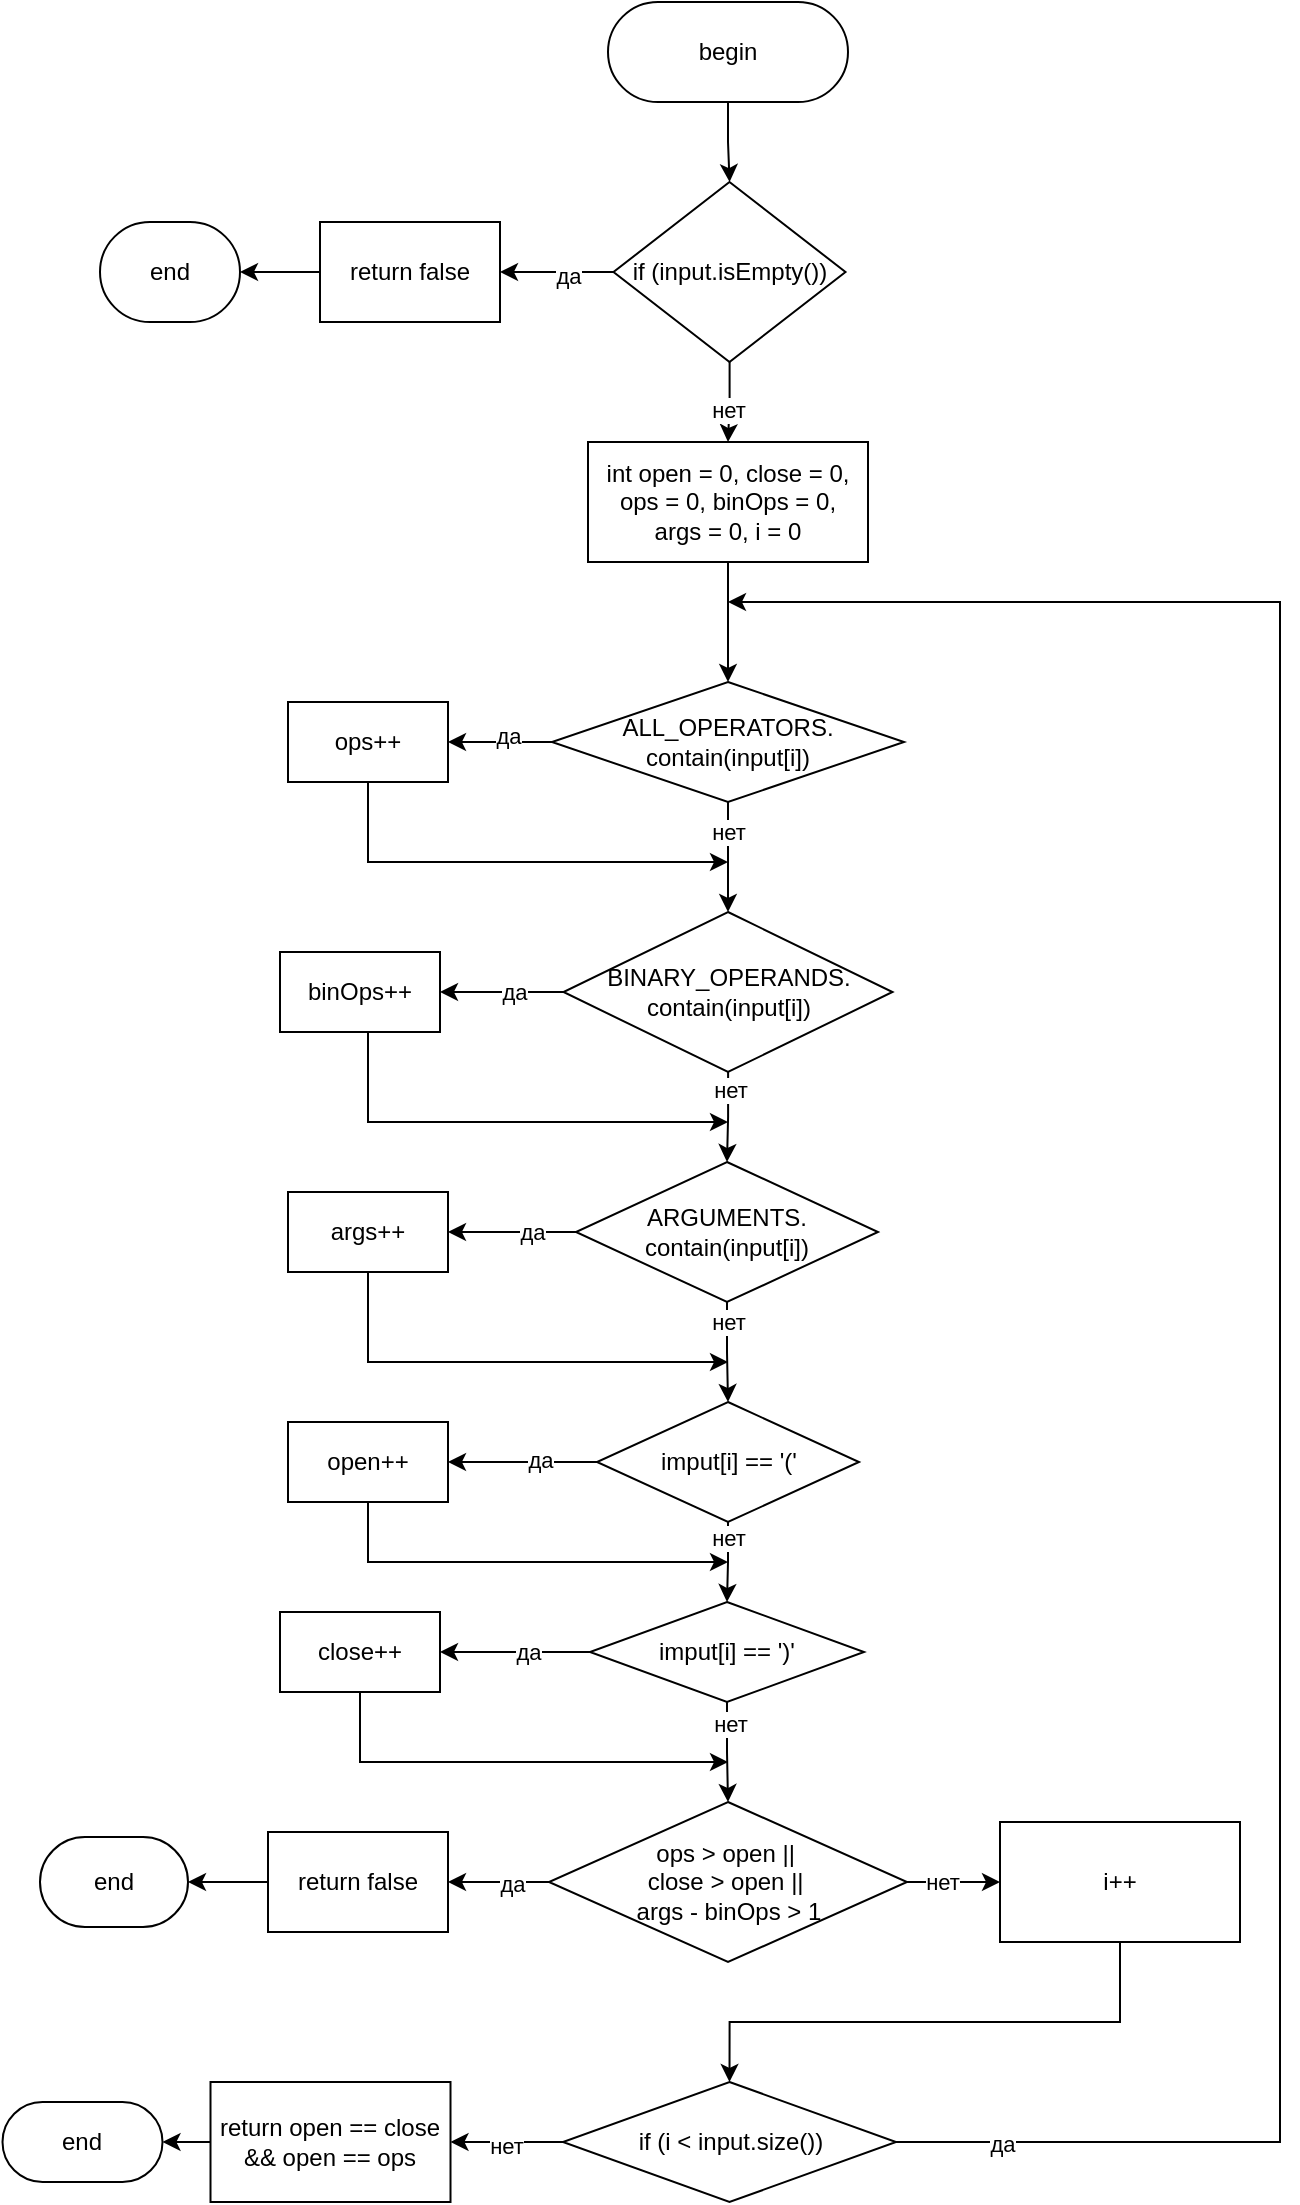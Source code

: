 <mxfile version="27.0.2">
  <diagram id="C5RBs43oDa-KdzZeNtuy" name="Page-1">
    <mxGraphModel dx="1073" dy="683" grid="1" gridSize="10" guides="1" tooltips="1" connect="1" arrows="1" fold="1" page="1" pageScale="1" pageWidth="827" pageHeight="1169" math="0" shadow="0">
      <root>
        <mxCell id="WIyWlLk6GJQsqaUBKTNV-0" />
        <mxCell id="WIyWlLk6GJQsqaUBKTNV-1" parent="WIyWlLk6GJQsqaUBKTNV-0" />
        <mxCell id="cNUfc0mjFIy8eJILB4-j-2" style="edgeStyle=orthogonalEdgeStyle;rounded=0;orthogonalLoop=1;jettySize=auto;html=1;" parent="WIyWlLk6GJQsqaUBKTNV-1" source="cNUfc0mjFIy8eJILB4-j-0" target="cNUfc0mjFIy8eJILB4-j-1" edge="1">
          <mxGeometry relative="1" as="geometry" />
        </mxCell>
        <mxCell id="cNUfc0mjFIy8eJILB4-j-0" value="begin" style="rounded=1;whiteSpace=wrap;html=1;arcSize=50;" parent="WIyWlLk6GJQsqaUBKTNV-1" vertex="1">
          <mxGeometry x="354" y="30" width="120" height="50" as="geometry" />
        </mxCell>
        <mxCell id="cNUfc0mjFIy8eJILB4-j-3" style="edgeStyle=orthogonalEdgeStyle;rounded=0;orthogonalLoop=1;jettySize=auto;html=1;" parent="WIyWlLk6GJQsqaUBKTNV-1" source="cNUfc0mjFIy8eJILB4-j-1" edge="1">
          <mxGeometry relative="1" as="geometry">
            <mxPoint x="300" y="165" as="targetPoint" />
          </mxGeometry>
        </mxCell>
        <mxCell id="zncws9zk3KnkwlzzKdHD-19" value="да" style="edgeLabel;html=1;align=center;verticalAlign=middle;resizable=0;points=[];" vertex="1" connectable="0" parent="cNUfc0mjFIy8eJILB4-j-3">
          <mxGeometry x="-0.174" y="2" relative="1" as="geometry">
            <mxPoint as="offset" />
          </mxGeometry>
        </mxCell>
        <mxCell id="cNUfc0mjFIy8eJILB4-j-11" style="edgeStyle=orthogonalEdgeStyle;rounded=0;orthogonalLoop=1;jettySize=auto;html=1;" parent="WIyWlLk6GJQsqaUBKTNV-1" source="cNUfc0mjFIy8eJILB4-j-1" target="cNUfc0mjFIy8eJILB4-j-10" edge="1">
          <mxGeometry relative="1" as="geometry" />
        </mxCell>
        <mxCell id="zncws9zk3KnkwlzzKdHD-18" value="нет" style="edgeLabel;html=1;align=center;verticalAlign=middle;resizable=0;points=[];" vertex="1" connectable="0" parent="cNUfc0mjFIy8eJILB4-j-11">
          <mxGeometry x="0.22" relative="1" as="geometry">
            <mxPoint as="offset" />
          </mxGeometry>
        </mxCell>
        <mxCell id="cNUfc0mjFIy8eJILB4-j-1" value="if (input.isEmpty())" style="rhombus;whiteSpace=wrap;html=1;" parent="WIyWlLk6GJQsqaUBKTNV-1" vertex="1">
          <mxGeometry x="356.75" y="120" width="116" height="90" as="geometry" />
        </mxCell>
        <mxCell id="cNUfc0mjFIy8eJILB4-j-6" style="edgeStyle=orthogonalEdgeStyle;rounded=0;orthogonalLoop=1;jettySize=auto;html=1;" parent="WIyWlLk6GJQsqaUBKTNV-1" source="cNUfc0mjFIy8eJILB4-j-4" target="cNUfc0mjFIy8eJILB4-j-5" edge="1">
          <mxGeometry relative="1" as="geometry" />
        </mxCell>
        <mxCell id="cNUfc0mjFIy8eJILB4-j-4" value="return false" style="rounded=0;whiteSpace=wrap;html=1;" parent="WIyWlLk6GJQsqaUBKTNV-1" vertex="1">
          <mxGeometry x="210" y="140" width="90" height="50" as="geometry" />
        </mxCell>
        <mxCell id="cNUfc0mjFIy8eJILB4-j-5" value="end" style="rounded=1;whiteSpace=wrap;html=1;arcSize=50;" parent="WIyWlLk6GJQsqaUBKTNV-1" vertex="1">
          <mxGeometry x="100" y="140" width="70" height="50" as="geometry" />
        </mxCell>
        <mxCell id="cNUfc0mjFIy8eJILB4-j-14" style="edgeStyle=orthogonalEdgeStyle;rounded=0;orthogonalLoop=1;jettySize=auto;html=1;" parent="WIyWlLk6GJQsqaUBKTNV-1" source="cNUfc0mjFIy8eJILB4-j-10" target="cNUfc0mjFIy8eJILB4-j-16" edge="1">
          <mxGeometry relative="1" as="geometry">
            <mxPoint x="414" y="350" as="targetPoint" />
          </mxGeometry>
        </mxCell>
        <mxCell id="cNUfc0mjFIy8eJILB4-j-10" value="int open = 0, close = 0,&lt;div&gt;ops = 0, binOps = 0,&lt;br&gt;args = 0, i = 0&lt;/div&gt;" style="rounded=0;whiteSpace=wrap;html=1;" parent="WIyWlLk6GJQsqaUBKTNV-1" vertex="1">
          <mxGeometry x="344" y="250" width="140" height="60" as="geometry" />
        </mxCell>
        <mxCell id="cNUfc0mjFIy8eJILB4-j-21" style="edgeStyle=orthogonalEdgeStyle;rounded=0;orthogonalLoop=1;jettySize=auto;html=1;entryX=1;entryY=0.5;entryDx=0;entryDy=0;" parent="WIyWlLk6GJQsqaUBKTNV-1" source="cNUfc0mjFIy8eJILB4-j-16" target="cNUfc0mjFIy8eJILB4-j-20" edge="1">
          <mxGeometry relative="1" as="geometry" />
        </mxCell>
        <mxCell id="zncws9zk3KnkwlzzKdHD-20" value="да" style="edgeLabel;html=1;align=center;verticalAlign=middle;resizable=0;points=[];" vertex="1" connectable="0" parent="cNUfc0mjFIy8eJILB4-j-21">
          <mxGeometry x="-0.152" y="-3" relative="1" as="geometry">
            <mxPoint as="offset" />
          </mxGeometry>
        </mxCell>
        <mxCell id="cNUfc0mjFIy8eJILB4-j-24" style="edgeStyle=orthogonalEdgeStyle;rounded=0;orthogonalLoop=1;jettySize=auto;html=1;entryX=0.5;entryY=0;entryDx=0;entryDy=0;" parent="WIyWlLk6GJQsqaUBKTNV-1" source="cNUfc0mjFIy8eJILB4-j-16" target="cNUfc0mjFIy8eJILB4-j-22" edge="1">
          <mxGeometry relative="1" as="geometry">
            <mxPoint x="414.1" y="470.049" as="targetPoint" />
          </mxGeometry>
        </mxCell>
        <mxCell id="zncws9zk3KnkwlzzKdHD-11" value="нет" style="edgeLabel;html=1;align=center;verticalAlign=middle;resizable=0;points=[];" vertex="1" connectable="0" parent="cNUfc0mjFIy8eJILB4-j-24">
          <mxGeometry x="-0.466" relative="1" as="geometry">
            <mxPoint as="offset" />
          </mxGeometry>
        </mxCell>
        <mxCell id="cNUfc0mjFIy8eJILB4-j-16" value="ALL_OPERATORS.&lt;div&gt;contain(input[i])&lt;/div&gt;" style="rhombus;whiteSpace=wrap;html=1;" parent="WIyWlLk6GJQsqaUBKTNV-1" vertex="1">
          <mxGeometry x="326" y="370" width="176" height="60" as="geometry" />
        </mxCell>
        <mxCell id="cNUfc0mjFIy8eJILB4-j-52" style="edgeStyle=orthogonalEdgeStyle;rounded=0;orthogonalLoop=1;jettySize=auto;html=1;" parent="WIyWlLk6GJQsqaUBKTNV-1" source="cNUfc0mjFIy8eJILB4-j-20" edge="1">
          <mxGeometry relative="1" as="geometry">
            <Array as="points">
              <mxPoint x="234" y="460" />
              <mxPoint x="414" y="460" />
            </Array>
            <mxPoint x="414" y="460" as="targetPoint" />
          </mxGeometry>
        </mxCell>
        <mxCell id="cNUfc0mjFIy8eJILB4-j-20" value="ops++" style="rounded=0;whiteSpace=wrap;html=1;" parent="WIyWlLk6GJQsqaUBKTNV-1" vertex="1">
          <mxGeometry x="194" y="380" width="80" height="40" as="geometry" />
        </mxCell>
        <mxCell id="cNUfc0mjFIy8eJILB4-j-27" style="edgeStyle=orthogonalEdgeStyle;rounded=0;orthogonalLoop=1;jettySize=auto;html=1;entryX=1;entryY=0.5;entryDx=0;entryDy=0;" parent="WIyWlLk6GJQsqaUBKTNV-1" source="cNUfc0mjFIy8eJILB4-j-22" target="cNUfc0mjFIy8eJILB4-j-26" edge="1">
          <mxGeometry relative="1" as="geometry" />
        </mxCell>
        <mxCell id="zncws9zk3KnkwlzzKdHD-12" value="да" style="edgeLabel;html=1;align=center;verticalAlign=middle;resizable=0;points=[];" vertex="1" connectable="0" parent="cNUfc0mjFIy8eJILB4-j-27">
          <mxGeometry x="-0.195" relative="1" as="geometry">
            <mxPoint as="offset" />
          </mxGeometry>
        </mxCell>
        <mxCell id="cNUfc0mjFIy8eJILB4-j-36" style="edgeStyle=orthogonalEdgeStyle;rounded=0;orthogonalLoop=1;jettySize=auto;html=1;entryX=0.5;entryY=0;entryDx=0;entryDy=0;" parent="WIyWlLk6GJQsqaUBKTNV-1" source="cNUfc0mjFIy8eJILB4-j-22" target="cNUfc0mjFIy8eJILB4-j-32" edge="1">
          <mxGeometry relative="1" as="geometry" />
        </mxCell>
        <mxCell id="zncws9zk3KnkwlzzKdHD-9" value="нет" style="edgeLabel;html=1;align=center;verticalAlign=middle;resizable=0;points=[];" vertex="1" connectable="0" parent="cNUfc0mjFIy8eJILB4-j-36">
          <mxGeometry x="-0.604" y="1" relative="1" as="geometry">
            <mxPoint as="offset" />
          </mxGeometry>
        </mxCell>
        <mxCell id="cNUfc0mjFIy8eJILB4-j-22" value="BINARY_OPERANDS.&lt;div&gt;contain(input[i])&lt;/div&gt;" style="rhombus;whiteSpace=wrap;html=1;" parent="WIyWlLk6GJQsqaUBKTNV-1" vertex="1">
          <mxGeometry x="331.75" y="485" width="164.5" height="80" as="geometry" />
        </mxCell>
        <mxCell id="cNUfc0mjFIy8eJILB4-j-53" style="edgeStyle=orthogonalEdgeStyle;rounded=0;orthogonalLoop=1;jettySize=auto;html=1;" parent="WIyWlLk6GJQsqaUBKTNV-1" source="cNUfc0mjFIy8eJILB4-j-26" edge="1">
          <mxGeometry relative="1" as="geometry">
            <Array as="points">
              <mxPoint x="234" y="590" />
              <mxPoint x="414" y="590" />
            </Array>
            <mxPoint x="414" y="590" as="targetPoint" />
          </mxGeometry>
        </mxCell>
        <mxCell id="cNUfc0mjFIy8eJILB4-j-26" value="binOps++" style="rounded=0;whiteSpace=wrap;html=1;" parent="WIyWlLk6GJQsqaUBKTNV-1" vertex="1">
          <mxGeometry x="190" y="505" width="80" height="40" as="geometry" />
        </mxCell>
        <mxCell id="cNUfc0mjFIy8eJILB4-j-31" style="edgeStyle=orthogonalEdgeStyle;rounded=0;orthogonalLoop=1;jettySize=auto;html=1;entryX=1;entryY=0.5;entryDx=0;entryDy=0;" parent="WIyWlLk6GJQsqaUBKTNV-1" source="cNUfc0mjFIy8eJILB4-j-32" target="cNUfc0mjFIy8eJILB4-j-33" edge="1">
          <mxGeometry relative="1" as="geometry" />
        </mxCell>
        <mxCell id="zncws9zk3KnkwlzzKdHD-14" value="да" style="edgeLabel;html=1;align=center;verticalAlign=middle;resizable=0;points=[];" vertex="1" connectable="0" parent="cNUfc0mjFIy8eJILB4-j-31">
          <mxGeometry x="-0.306" relative="1" as="geometry">
            <mxPoint as="offset" />
          </mxGeometry>
        </mxCell>
        <mxCell id="cNUfc0mjFIy8eJILB4-j-43" value="нет" style="edgeStyle=orthogonalEdgeStyle;rounded=0;orthogonalLoop=1;jettySize=auto;html=1;" parent="WIyWlLk6GJQsqaUBKTNV-1" source="cNUfc0mjFIy8eJILB4-j-32" target="cNUfc0mjFIy8eJILB4-j-39" edge="1">
          <mxGeometry x="-0.603" relative="1" as="geometry">
            <mxPoint as="offset" />
          </mxGeometry>
        </mxCell>
        <mxCell id="cNUfc0mjFIy8eJILB4-j-32" value="ARGUMENTS.&lt;div&gt;contain(input[i])&lt;/div&gt;" style="rhombus;whiteSpace=wrap;html=1;" parent="WIyWlLk6GJQsqaUBKTNV-1" vertex="1">
          <mxGeometry x="338" y="610" width="151" height="70" as="geometry" />
        </mxCell>
        <mxCell id="cNUfc0mjFIy8eJILB4-j-54" style="edgeStyle=orthogonalEdgeStyle;rounded=0;orthogonalLoop=1;jettySize=auto;html=1;" parent="WIyWlLk6GJQsqaUBKTNV-1" source="cNUfc0mjFIy8eJILB4-j-33" edge="1">
          <mxGeometry relative="1" as="geometry">
            <Array as="points">
              <mxPoint x="234" y="710" />
            </Array>
            <mxPoint x="414" y="710" as="targetPoint" />
          </mxGeometry>
        </mxCell>
        <mxCell id="cNUfc0mjFIy8eJILB4-j-33" value="args&lt;span style=&quot;color: rgba(0, 0, 0, 0); font-family: monospace; font-size: 0px; text-align: start; text-wrap-mode: nowrap;&quot;&gt;%3CmxGraphModel%3E%3Croot%3E%3CmxCell%20id%3D%220%22%2F%3E%3CmxCell%20id%3D%221%22%20parent%3D%220%22%2F%3E%3CmxCell%20id%3D%222%22%20style%3D%22edgeStyle%3DorthogonalEdgeStyle%3Brounded%3D0%3BorthogonalLoop%3D1%3BjettySize%3Dauto%3Bhtml%3D1%3B%22%20edge%3D%221%22%20target%3D%224%22%20parent%3D%221%22%3E%3CmxGeometry%20relative%3D%221%22%20as%3D%22geometry%22%3E%3CmxPoint%20x%3D%22414%22%20y%3D%22530%22%20as%3D%22sourcePoint%22%2F%3E%3C%2FmxGeometry%3E%3C%2FmxCell%3E%3CmxCell%20id%3D%223%22%20style%3D%22edgeStyle%3DorthogonalEdgeStyle%3Brounded%3D0%3BorthogonalLoop%3D1%3BjettySize%3Dauto%3Bhtml%3D1%3BentryX%3D1%3BentryY%3D0.5%3BentryDx%3D0%3BentryDy%3D0%3B%22%20edge%3D%221%22%20source%3D%224%22%20target%3D%225%22%20parent%3D%221%22%3E%3CmxGeometry%20relative%3D%221%22%20as%3D%22geometry%22%2F%3E%3C%2FmxCell%3E%3CmxCell%20id%3D%224%22%20value%3D%22BINARY_OPERANDS.%26lt%3Bdiv%26gt%3Bcontain(input%5Bi%5D)%26lt%3B%2Fdiv%26gt%3B%22%20style%3D%22rhombus%3BwhiteSpace%3Dwrap%3Bhtml%3D1%3B%22%20vertex%3D%221%22%20parent%3D%221%22%3E%3CmxGeometry%20x%3D%22329%22%20y%3D%22560%22%20width%3D%22169%22%20height%3D%2290%22%20as%3D%22geometry%22%2F%3E%3C%2FmxCell%3E%3CmxCell%20id%3D%225%22%20value%3D%22binOps%2B%2B%22%20style%3D%22rounded%3D0%3BwhiteSpace%3Dwrap%3Bhtml%3D1%3B%22%20vertex%3D%221%22%20parent%3D%221%22%3E%3CmxGeometry%20x%3D%22194%22%20y%3D%22585%22%20width%3D%2280%22%20height%3D%2240%22%20as%3D%22geometry%22%2F%3E%3C%2FmxCell%3E%3CmxCell%20id%3D%226%22%20value%3D%22%D0%B4%D0%B0%22%20style%3D%22text%3Bhtml%3D1%3Balign%3Dcenter%3BverticalAlign%3Dmiddle%3Bresizable%3D0%3Bpoints%3D%5B%5D%3Bautosize%3D1%3BstrokeColor%3Dnone%3BfillColor%3Dnone%3B%22%20vertex%3D%221%22%20parent%3D%221%22%3E%3CmxGeometry%20x%3D%22300%22%20y%3D%22580%22%20width%3D%2240%22%20height%3D%2230%22%20as%3D%22geometry%22%2F%3E%3C%2FmxCell%3E%3CmxCell%20id%3D%227%22%20value%3D%22%D0%BD%D0%B5%D1%82%22%20style%3D%22text%3Bhtml%3D1%3Balign%3Dcenter%3BverticalAlign%3Dmiddle%3Bresizable%3D0%3Bpoints%3D%5B%5D%3Bautosize%3D1%3BstrokeColor%3Dnone%3BfillColor%3Dnone%3B%22%20vertex%3D%221%22%20parent%3D%221%22%3E%3CmxGeometry%20x%3D%22420%22%20y%3D%22640%22%20width%3D%2240%22%20height%3D%2230%22%20as%3D%22geometry%22%2F%3E%3C%2FmxCell%3E%3C%2Froot%3E%3C%2FmxGraphModel%3E&lt;/span&gt;++" style="rounded=0;whiteSpace=wrap;html=1;" parent="WIyWlLk6GJQsqaUBKTNV-1" vertex="1">
          <mxGeometry x="194" y="625" width="80" height="40" as="geometry" />
        </mxCell>
        <mxCell id="cNUfc0mjFIy8eJILB4-j-38" style="edgeStyle=orthogonalEdgeStyle;rounded=0;orthogonalLoop=1;jettySize=auto;html=1;entryX=1;entryY=0.5;entryDx=0;entryDy=0;" parent="WIyWlLk6GJQsqaUBKTNV-1" source="cNUfc0mjFIy8eJILB4-j-39" target="cNUfc0mjFIy8eJILB4-j-40" edge="1">
          <mxGeometry relative="1" as="geometry" />
        </mxCell>
        <mxCell id="zncws9zk3KnkwlzzKdHD-15" value="да" style="edgeLabel;html=1;align=center;verticalAlign=middle;resizable=0;points=[];" vertex="1" connectable="0" parent="cNUfc0mjFIy8eJILB4-j-38">
          <mxGeometry x="-0.237" y="-1" relative="1" as="geometry">
            <mxPoint as="offset" />
          </mxGeometry>
        </mxCell>
        <mxCell id="cNUfc0mjFIy8eJILB4-j-51" style="edgeStyle=orthogonalEdgeStyle;rounded=0;orthogonalLoop=1;jettySize=auto;html=1;" parent="WIyWlLk6GJQsqaUBKTNV-1" source="cNUfc0mjFIy8eJILB4-j-39" target="cNUfc0mjFIy8eJILB4-j-46" edge="1">
          <mxGeometry relative="1" as="geometry" />
        </mxCell>
        <mxCell id="zncws9zk3KnkwlzzKdHD-13" value="нет" style="edgeLabel;html=1;align=center;verticalAlign=middle;resizable=0;points=[];" vertex="1" connectable="0" parent="cNUfc0mjFIy8eJILB4-j-51">
          <mxGeometry x="-0.598" relative="1" as="geometry">
            <mxPoint as="offset" />
          </mxGeometry>
        </mxCell>
        <mxCell id="cNUfc0mjFIy8eJILB4-j-39" value="imput[i] == &#39;(&#39;" style="rhombus;whiteSpace=wrap;html=1;" parent="WIyWlLk6GJQsqaUBKTNV-1" vertex="1">
          <mxGeometry x="348.5" y="730" width="131" height="60" as="geometry" />
        </mxCell>
        <mxCell id="cNUfc0mjFIy8eJILB4-j-55" style="edgeStyle=orthogonalEdgeStyle;rounded=0;orthogonalLoop=1;jettySize=auto;html=1;" parent="WIyWlLk6GJQsqaUBKTNV-1" source="cNUfc0mjFIy8eJILB4-j-40" edge="1">
          <mxGeometry relative="1" as="geometry">
            <Array as="points">
              <mxPoint x="234" y="810" />
            </Array>
            <mxPoint x="414" y="810" as="targetPoint" />
          </mxGeometry>
        </mxCell>
        <mxCell id="cNUfc0mjFIy8eJILB4-j-40" value="open++" style="rounded=0;whiteSpace=wrap;html=1;" parent="WIyWlLk6GJQsqaUBKTNV-1" vertex="1">
          <mxGeometry x="194" y="740" width="80" height="40" as="geometry" />
        </mxCell>
        <mxCell id="cNUfc0mjFIy8eJILB4-j-45" style="edgeStyle=orthogonalEdgeStyle;rounded=0;orthogonalLoop=1;jettySize=auto;html=1;entryX=1;entryY=0.5;entryDx=0;entryDy=0;" parent="WIyWlLk6GJQsqaUBKTNV-1" source="cNUfc0mjFIy8eJILB4-j-46" target="cNUfc0mjFIy8eJILB4-j-47" edge="1">
          <mxGeometry relative="1" as="geometry" />
        </mxCell>
        <mxCell id="zncws9zk3KnkwlzzKdHD-16" value="да" style="edgeLabel;html=1;align=center;verticalAlign=middle;resizable=0;points=[];" vertex="1" connectable="0" parent="cNUfc0mjFIy8eJILB4-j-45">
          <mxGeometry x="-0.171" relative="1" as="geometry">
            <mxPoint as="offset" />
          </mxGeometry>
        </mxCell>
        <mxCell id="cNUfc0mjFIy8eJILB4-j-57" style="edgeStyle=orthogonalEdgeStyle;rounded=0;orthogonalLoop=1;jettySize=auto;html=1;" parent="WIyWlLk6GJQsqaUBKTNV-1" source="cNUfc0mjFIy8eJILB4-j-46" target="cNUfc0mjFIy8eJILB4-j-56" edge="1">
          <mxGeometry relative="1" as="geometry" />
        </mxCell>
        <mxCell id="zncws9zk3KnkwlzzKdHD-17" value="нет" style="edgeLabel;html=1;align=center;verticalAlign=middle;resizable=0;points=[];" vertex="1" connectable="0" parent="cNUfc0mjFIy8eJILB4-j-57">
          <mxGeometry x="-0.564" y="1" relative="1" as="geometry">
            <mxPoint as="offset" />
          </mxGeometry>
        </mxCell>
        <mxCell id="cNUfc0mjFIy8eJILB4-j-46" value="imput[i] == &#39;)&#39;" style="rhombus;whiteSpace=wrap;html=1;" parent="WIyWlLk6GJQsqaUBKTNV-1" vertex="1">
          <mxGeometry x="345" y="830" width="137" height="50" as="geometry" />
        </mxCell>
        <mxCell id="cNUfc0mjFIy8eJILB4-j-75" style="edgeStyle=orthogonalEdgeStyle;rounded=0;orthogonalLoop=1;jettySize=auto;html=1;" parent="WIyWlLk6GJQsqaUBKTNV-1" source="cNUfc0mjFIy8eJILB4-j-47" edge="1">
          <mxGeometry relative="1" as="geometry">
            <Array as="points">
              <mxPoint x="230" y="910" />
            </Array>
            <mxPoint x="414" y="910" as="targetPoint" />
          </mxGeometry>
        </mxCell>
        <mxCell id="cNUfc0mjFIy8eJILB4-j-47" value="close++" style="rounded=0;whiteSpace=wrap;html=1;" parent="WIyWlLk6GJQsqaUBKTNV-1" vertex="1">
          <mxGeometry x="190" y="835" width="80" height="40" as="geometry" />
        </mxCell>
        <mxCell id="cNUfc0mjFIy8eJILB4-j-62" value="" style="edgeStyle=orthogonalEdgeStyle;rounded=0;orthogonalLoop=1;jettySize=auto;html=1;" parent="WIyWlLk6GJQsqaUBKTNV-1" source="cNUfc0mjFIy8eJILB4-j-56" target="cNUfc0mjFIy8eJILB4-j-60" edge="1">
          <mxGeometry relative="1" as="geometry" />
        </mxCell>
        <mxCell id="zncws9zk3KnkwlzzKdHD-8" value="да" style="edgeLabel;html=1;align=center;verticalAlign=middle;resizable=0;points=[];" vertex="1" connectable="0" parent="cNUfc0mjFIy8eJILB4-j-62">
          <mxGeometry x="-0.228" y="1" relative="1" as="geometry">
            <mxPoint x="1" as="offset" />
          </mxGeometry>
        </mxCell>
        <mxCell id="zncws9zk3KnkwlzzKdHD-1" value="" style="edgeStyle=orthogonalEdgeStyle;rounded=0;orthogonalLoop=1;jettySize=auto;html=1;" edge="1" parent="WIyWlLk6GJQsqaUBKTNV-1" source="cNUfc0mjFIy8eJILB4-j-56" target="zncws9zk3KnkwlzzKdHD-0">
          <mxGeometry relative="1" as="geometry" />
        </mxCell>
        <mxCell id="zncws9zk3KnkwlzzKdHD-2" value="нет" style="edgeLabel;html=1;align=center;verticalAlign=middle;resizable=0;points=[];" vertex="1" connectable="0" parent="zncws9zk3KnkwlzzKdHD-1">
          <mxGeometry x="-0.462" y="2" relative="1" as="geometry">
            <mxPoint x="5" y="2" as="offset" />
          </mxGeometry>
        </mxCell>
        <mxCell id="cNUfc0mjFIy8eJILB4-j-56" value="ops &amp;gt; open ||&amp;nbsp;&lt;div&gt;close &amp;gt; open ||&amp;nbsp;&lt;/div&gt;&lt;div&gt;args - binOps &amp;gt; 1&lt;/div&gt;" style="rhombus;whiteSpace=wrap;html=1;" parent="WIyWlLk6GJQsqaUBKTNV-1" vertex="1">
          <mxGeometry x="324.5" y="930" width="179" height="80" as="geometry" />
        </mxCell>
        <mxCell id="cNUfc0mjFIy8eJILB4-j-59" style="edgeStyle=orthogonalEdgeStyle;rounded=0;orthogonalLoop=1;jettySize=auto;html=1;" parent="WIyWlLk6GJQsqaUBKTNV-1" source="cNUfc0mjFIy8eJILB4-j-60" target="cNUfc0mjFIy8eJILB4-j-61" edge="1">
          <mxGeometry relative="1" as="geometry" />
        </mxCell>
        <mxCell id="cNUfc0mjFIy8eJILB4-j-60" value="return false" style="rounded=0;whiteSpace=wrap;html=1;" parent="WIyWlLk6GJQsqaUBKTNV-1" vertex="1">
          <mxGeometry x="184" y="945" width="90" height="50" as="geometry" />
        </mxCell>
        <mxCell id="cNUfc0mjFIy8eJILB4-j-61" value="end" style="rounded=1;whiteSpace=wrap;html=1;arcSize=50;" parent="WIyWlLk6GJQsqaUBKTNV-1" vertex="1">
          <mxGeometry x="70" y="947.5" width="74" height="45" as="geometry" />
        </mxCell>
        <mxCell id="cNUfc0mjFIy8eJILB4-j-70" style="edgeStyle=orthogonalEdgeStyle;rounded=0;orthogonalLoop=1;jettySize=auto;html=1;entryX=1;entryY=0.5;entryDx=0;entryDy=0;" parent="WIyWlLk6GJQsqaUBKTNV-1" source="cNUfc0mjFIy8eJILB4-j-64" target="cNUfc0mjFIy8eJILB4-j-69" edge="1">
          <mxGeometry relative="1" as="geometry" />
        </mxCell>
        <mxCell id="zncws9zk3KnkwlzzKdHD-5" value="нет" style="edgeLabel;html=1;align=center;verticalAlign=middle;resizable=0;points=[];" vertex="1" connectable="0" parent="cNUfc0mjFIy8eJILB4-j-70">
          <mxGeometry x="0.013" y="2" relative="1" as="geometry">
            <mxPoint as="offset" />
          </mxGeometry>
        </mxCell>
        <mxCell id="cNUfc0mjFIy8eJILB4-j-74" style="edgeStyle=orthogonalEdgeStyle;rounded=0;orthogonalLoop=1;jettySize=auto;html=1;" parent="WIyWlLk6GJQsqaUBKTNV-1" source="cNUfc0mjFIy8eJILB4-j-64" edge="1">
          <mxGeometry relative="1" as="geometry">
            <Array as="points">
              <mxPoint x="690" y="1100" />
              <mxPoint x="690" y="330" />
              <mxPoint x="414" y="330" />
            </Array>
            <mxPoint x="414" y="330" as="targetPoint" />
          </mxGeometry>
        </mxCell>
        <mxCell id="zncws9zk3KnkwlzzKdHD-3" value="да" style="edgeLabel;html=1;align=center;verticalAlign=middle;resizable=0;points=[];" vertex="1" connectable="0" parent="cNUfc0mjFIy8eJILB4-j-74">
          <mxGeometry x="-0.914" y="-1" relative="1" as="geometry">
            <mxPoint as="offset" />
          </mxGeometry>
        </mxCell>
        <mxCell id="cNUfc0mjFIy8eJILB4-j-64" value="if (i &amp;lt; input.size())" style="rhombus;whiteSpace=wrap;html=1;" parent="WIyWlLk6GJQsqaUBKTNV-1" vertex="1">
          <mxGeometry x="331.5" y="1070" width="166.5" height="60" as="geometry" />
        </mxCell>
        <mxCell id="cNUfc0mjFIy8eJILB4-j-73" style="edgeStyle=orthogonalEdgeStyle;rounded=0;orthogonalLoop=1;jettySize=auto;html=1;" parent="WIyWlLk6GJQsqaUBKTNV-1" source="cNUfc0mjFIy8eJILB4-j-69" target="cNUfc0mjFIy8eJILB4-j-72" edge="1">
          <mxGeometry relative="1" as="geometry" />
        </mxCell>
        <mxCell id="cNUfc0mjFIy8eJILB4-j-69" value="return open == close &amp;amp;&amp;amp; open == ops" style="rounded=0;whiteSpace=wrap;html=1;" parent="WIyWlLk6GJQsqaUBKTNV-1" vertex="1">
          <mxGeometry x="155.25" y="1070" width="120" height="60" as="geometry" />
        </mxCell>
        <mxCell id="cNUfc0mjFIy8eJILB4-j-72" value="end" style="rounded=1;whiteSpace=wrap;html=1;arcSize=50;" parent="WIyWlLk6GJQsqaUBKTNV-1" vertex="1">
          <mxGeometry x="51.25" y="1080" width="80" height="40" as="geometry" />
        </mxCell>
        <mxCell id="zncws9zk3KnkwlzzKdHD-4" style="edgeStyle=orthogonalEdgeStyle;rounded=0;orthogonalLoop=1;jettySize=auto;html=1;entryX=0.5;entryY=0;entryDx=0;entryDy=0;" edge="1" parent="WIyWlLk6GJQsqaUBKTNV-1" source="zncws9zk3KnkwlzzKdHD-0" target="cNUfc0mjFIy8eJILB4-j-64">
          <mxGeometry relative="1" as="geometry">
            <Array as="points">
              <mxPoint x="610" y="1040" />
              <mxPoint x="415" y="1040" />
            </Array>
          </mxGeometry>
        </mxCell>
        <mxCell id="zncws9zk3KnkwlzzKdHD-0" value="i++" style="whiteSpace=wrap;html=1;" vertex="1" parent="WIyWlLk6GJQsqaUBKTNV-1">
          <mxGeometry x="550" y="940" width="120" height="60" as="geometry" />
        </mxCell>
      </root>
    </mxGraphModel>
  </diagram>
</mxfile>
